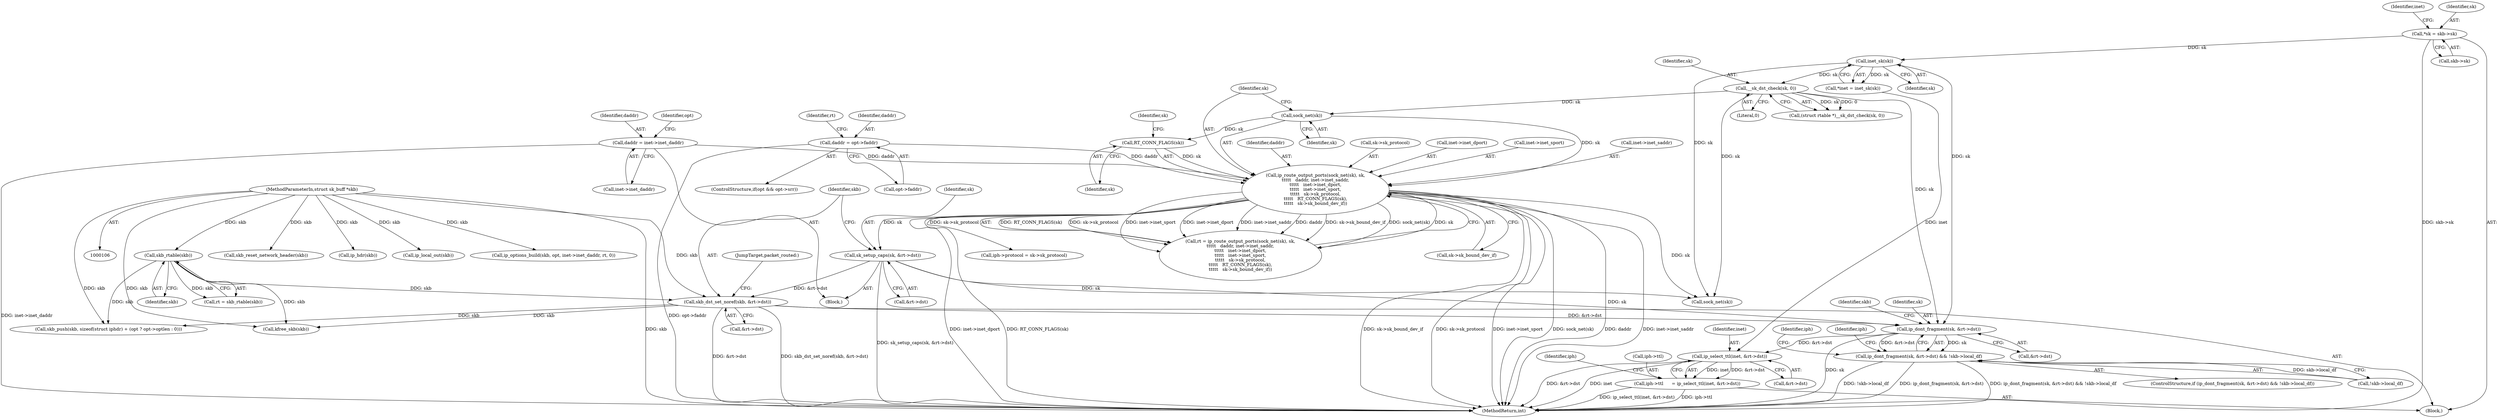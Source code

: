 digraph "1_linux_f6d8bd051c391c1c0458a30b2a7abcd939329259_22@pointer" {
"1000262" [label="(Call,ip_dont_fragment(sk, &rt->dst))"];
"1000143" [label="(Call,__sk_dst_check(sk, 0))"];
"1000118" [label="(Call,inet_sk(sk))"];
"1000110" [label="(Call,*sk = skb->sk)"];
"1000196" [label="(Call,sk_setup_caps(sk, &rt->dst))"];
"1000170" [label="(Call,ip_route_output_ports(sock_net(sk), sk,\n\t\t\t\t\t   daddr, inet->inet_saddr,\n\t\t\t\t\t   inet->inet_dport,\n\t\t\t\t\t   inet->inet_sport,\n\t\t\t\t\t   sk->sk_protocol,\n\t\t\t\t\t   RT_CONN_FLAGS(sk),\n\t\t\t\t\t   sk->sk_bound_dev_if))"];
"1000171" [label="(Call,sock_net(sk))"];
"1000187" [label="(Call,RT_CONN_FLAGS(sk))"];
"1000163" [label="(Call,daddr = opt->faddr)"];
"1000152" [label="(Call,daddr = inet->inet_daddr)"];
"1000202" [label="(Call,skb_dst_set_noref(skb, &rt->dst))"];
"1000132" [label="(Call,skb_rtable(skb))"];
"1000107" [label="(MethodParameterIn,struct sk_buff *skb)"];
"1000261" [label="(Call,ip_dont_fragment(sk, &rt->dst) && !skb->local_df)"];
"1000288" [label="(Call,ip_select_ttl(inet, &rt->dst))"];
"1000284" [label="(Call,iph->ttl      = ip_select_ttl(inet, &rt->dst))"];
"1000281" [label="(Identifier,iph)"];
"1000175" [label="(Call,inet->inet_saddr)"];
"1000157" [label="(ControlStructure,if(opt && opt->srr))"];
"1000154" [label="(Call,inet->inet_daddr)"];
"1000296" [label="(Identifier,iph)"];
"1000141" [label="(Call,(struct rtable *)__sk_dst_check(sk, 0))"];
"1000294" [label="(Call,iph->protocol = sk->sk_protocol)"];
"1000117" [label="(Identifier,inet)"];
"1000119" [label="(Identifier,sk)"];
"1000363" [label="(Call,sock_net(sk))"];
"1000268" [label="(Call,!skb->local_df)"];
"1000110" [label="(Call,*sk = skb->sk)"];
"1000153" [label="(Identifier,daddr)"];
"1000168" [label="(Call,rt = ip_route_output_ports(sock_net(sk), sk,\n\t\t\t\t\t   daddr, inet->inet_saddr,\n\t\t\t\t\t   inet->inet_dport,\n\t\t\t\t\t   inet->inet_sport,\n\t\t\t\t\t   sk->sk_protocol,\n\t\t\t\t\t   RT_CONN_FLAGS(sk),\n\t\t\t\t\t   sk->sk_bound_dev_if))"];
"1000108" [label="(Block,)"];
"1000235" [label="(Call,skb_reset_network_header(skb))"];
"1000163" [label="(Call,daddr = opt->faddr)"];
"1000118" [label="(Call,inet_sk(sk))"];
"1000173" [label="(Identifier,sk)"];
"1000261" [label="(Call,ip_dont_fragment(sk, &rt->dst) && !skb->local_df)"];
"1000203" [label="(Identifier,skb)"];
"1000170" [label="(Call,ip_route_output_ports(sock_net(sk), sk,\n\t\t\t\t\t   daddr, inet->inet_saddr,\n\t\t\t\t\t   inet->inet_dport,\n\t\t\t\t\t   inet->inet_sport,\n\t\t\t\t\t   sk->sk_protocol,\n\t\t\t\t\t   RT_CONN_FLAGS(sk),\n\t\t\t\t\t   sk->sk_bound_dev_if))"];
"1000284" [label="(Call,iph->ttl      = ip_select_ttl(inet, &rt->dst))"];
"1000270" [label="(Identifier,skb)"];
"1000150" [label="(Block,)"];
"1000164" [label="(Identifier,daddr)"];
"1000239" [label="(Call,ip_hdr(skb))"];
"1000111" [label="(Identifier,sk)"];
"1000174" [label="(Identifier,daddr)"];
"1000169" [label="(Identifier,rt)"];
"1000355" [label="(Call,ip_local_out(skb))"];
"1000190" [label="(Identifier,sk)"];
"1000331" [label="(Call,ip_options_build(skb, opt, inet->inet_daddr, rt, 0))"];
"1000112" [label="(Call,skb->sk)"];
"1000165" [label="(Call,opt->faddr)"];
"1000290" [label="(Call,&rt->dst)"];
"1000198" [label="(Call,&rt->dst)"];
"1000133" [label="(Identifier,skb)"];
"1000107" [label="(MethodParameterIn,struct sk_buff *skb)"];
"1000260" [label="(ControlStructure,if (ip_dont_fragment(sk, &rt->dst) && !skb->local_df))"];
"1000274" [label="(Identifier,iph)"];
"1000202" [label="(Call,skb_dst_set_noref(skb, &rt->dst))"];
"1000197" [label="(Identifier,sk)"];
"1000366" [label="(Call,kfree_skb(skb))"];
"1000145" [label="(Literal,0)"];
"1000371" [label="(MethodReturn,int)"];
"1000184" [label="(Call,sk->sk_protocol)"];
"1000189" [label="(Call,sk->sk_bound_dev_if)"];
"1000187" [label="(Call,RT_CONN_FLAGS(sk))"];
"1000152" [label="(Call,daddr = inet->inet_daddr)"];
"1000196" [label="(Call,sk_setup_caps(sk, &rt->dst))"];
"1000263" [label="(Identifier,sk)"];
"1000178" [label="(Call,inet->inet_dport)"];
"1000132" [label="(Call,skb_rtable(skb))"];
"1000116" [label="(Call,*inet = inet_sk(sk))"];
"1000204" [label="(Call,&rt->dst)"];
"1000285" [label="(Call,iph->ttl)"];
"1000288" [label="(Call,ip_select_ttl(inet, &rt->dst))"];
"1000224" [label="(Call,skb_push(skb, sizeof(struct iphdr) + (opt ? opt->optlen : 0)))"];
"1000289" [label="(Identifier,inet)"];
"1000264" [label="(Call,&rt->dst)"];
"1000171" [label="(Call,sock_net(sk))"];
"1000188" [label="(Identifier,sk)"];
"1000130" [label="(Call,rt = skb_rtable(skb))"];
"1000159" [label="(Identifier,opt)"];
"1000143" [label="(Call,__sk_dst_check(sk, 0))"];
"1000181" [label="(Call,inet->inet_sport)"];
"1000208" [label="(JumpTarget,packet_routed:)"];
"1000262" [label="(Call,ip_dont_fragment(sk, &rt->dst))"];
"1000172" [label="(Identifier,sk)"];
"1000144" [label="(Identifier,sk)"];
"1000262" -> "1000261"  [label="AST: "];
"1000262" -> "1000264"  [label="CFG: "];
"1000263" -> "1000262"  [label="AST: "];
"1000264" -> "1000262"  [label="AST: "];
"1000270" -> "1000262"  [label="CFG: "];
"1000261" -> "1000262"  [label="CFG: "];
"1000262" -> "1000371"  [label="DDG: sk"];
"1000262" -> "1000261"  [label="DDG: sk"];
"1000262" -> "1000261"  [label="DDG: &rt->dst"];
"1000143" -> "1000262"  [label="DDG: sk"];
"1000196" -> "1000262"  [label="DDG: sk"];
"1000118" -> "1000262"  [label="DDG: sk"];
"1000202" -> "1000262"  [label="DDG: &rt->dst"];
"1000262" -> "1000288"  [label="DDG: &rt->dst"];
"1000143" -> "1000141"  [label="AST: "];
"1000143" -> "1000145"  [label="CFG: "];
"1000144" -> "1000143"  [label="AST: "];
"1000145" -> "1000143"  [label="AST: "];
"1000141" -> "1000143"  [label="CFG: "];
"1000143" -> "1000141"  [label="DDG: sk"];
"1000143" -> "1000141"  [label="DDG: 0"];
"1000118" -> "1000143"  [label="DDG: sk"];
"1000143" -> "1000171"  [label="DDG: sk"];
"1000143" -> "1000363"  [label="DDG: sk"];
"1000118" -> "1000116"  [label="AST: "];
"1000118" -> "1000119"  [label="CFG: "];
"1000119" -> "1000118"  [label="AST: "];
"1000116" -> "1000118"  [label="CFG: "];
"1000118" -> "1000116"  [label="DDG: sk"];
"1000110" -> "1000118"  [label="DDG: sk"];
"1000118" -> "1000363"  [label="DDG: sk"];
"1000110" -> "1000108"  [label="AST: "];
"1000110" -> "1000112"  [label="CFG: "];
"1000111" -> "1000110"  [label="AST: "];
"1000112" -> "1000110"  [label="AST: "];
"1000117" -> "1000110"  [label="CFG: "];
"1000110" -> "1000371"  [label="DDG: skb->sk"];
"1000196" -> "1000150"  [label="AST: "];
"1000196" -> "1000198"  [label="CFG: "];
"1000197" -> "1000196"  [label="AST: "];
"1000198" -> "1000196"  [label="AST: "];
"1000203" -> "1000196"  [label="CFG: "];
"1000196" -> "1000371"  [label="DDG: sk_setup_caps(sk, &rt->dst)"];
"1000170" -> "1000196"  [label="DDG: sk"];
"1000196" -> "1000202"  [label="DDG: &rt->dst"];
"1000196" -> "1000363"  [label="DDG: sk"];
"1000170" -> "1000168"  [label="AST: "];
"1000170" -> "1000189"  [label="CFG: "];
"1000171" -> "1000170"  [label="AST: "];
"1000173" -> "1000170"  [label="AST: "];
"1000174" -> "1000170"  [label="AST: "];
"1000175" -> "1000170"  [label="AST: "];
"1000178" -> "1000170"  [label="AST: "];
"1000181" -> "1000170"  [label="AST: "];
"1000184" -> "1000170"  [label="AST: "];
"1000187" -> "1000170"  [label="AST: "];
"1000189" -> "1000170"  [label="AST: "];
"1000168" -> "1000170"  [label="CFG: "];
"1000170" -> "1000371"  [label="DDG: inet->inet_dport"];
"1000170" -> "1000371"  [label="DDG: RT_CONN_FLAGS(sk)"];
"1000170" -> "1000371"  [label="DDG: sk->sk_bound_dev_if"];
"1000170" -> "1000371"  [label="DDG: sk->sk_protocol"];
"1000170" -> "1000371"  [label="DDG: inet->inet_sport"];
"1000170" -> "1000371"  [label="DDG: sock_net(sk)"];
"1000170" -> "1000371"  [label="DDG: daddr"];
"1000170" -> "1000371"  [label="DDG: inet->inet_saddr"];
"1000170" -> "1000168"  [label="DDG: RT_CONN_FLAGS(sk)"];
"1000170" -> "1000168"  [label="DDG: sk->sk_protocol"];
"1000170" -> "1000168"  [label="DDG: inet->inet_sport"];
"1000170" -> "1000168"  [label="DDG: inet->inet_dport"];
"1000170" -> "1000168"  [label="DDG: inet->inet_saddr"];
"1000170" -> "1000168"  [label="DDG: daddr"];
"1000170" -> "1000168"  [label="DDG: sk->sk_bound_dev_if"];
"1000170" -> "1000168"  [label="DDG: sock_net(sk)"];
"1000170" -> "1000168"  [label="DDG: sk"];
"1000171" -> "1000170"  [label="DDG: sk"];
"1000187" -> "1000170"  [label="DDG: sk"];
"1000163" -> "1000170"  [label="DDG: daddr"];
"1000152" -> "1000170"  [label="DDG: daddr"];
"1000170" -> "1000294"  [label="DDG: sk->sk_protocol"];
"1000170" -> "1000363"  [label="DDG: sk"];
"1000171" -> "1000172"  [label="CFG: "];
"1000172" -> "1000171"  [label="AST: "];
"1000173" -> "1000171"  [label="CFG: "];
"1000171" -> "1000187"  [label="DDG: sk"];
"1000187" -> "1000188"  [label="CFG: "];
"1000188" -> "1000187"  [label="AST: "];
"1000190" -> "1000187"  [label="CFG: "];
"1000163" -> "1000157"  [label="AST: "];
"1000163" -> "1000165"  [label="CFG: "];
"1000164" -> "1000163"  [label="AST: "];
"1000165" -> "1000163"  [label="AST: "];
"1000169" -> "1000163"  [label="CFG: "];
"1000163" -> "1000371"  [label="DDG: opt->faddr"];
"1000152" -> "1000150"  [label="AST: "];
"1000152" -> "1000154"  [label="CFG: "];
"1000153" -> "1000152"  [label="AST: "];
"1000154" -> "1000152"  [label="AST: "];
"1000159" -> "1000152"  [label="CFG: "];
"1000152" -> "1000371"  [label="DDG: inet->inet_daddr"];
"1000202" -> "1000108"  [label="AST: "];
"1000202" -> "1000204"  [label="CFG: "];
"1000203" -> "1000202"  [label="AST: "];
"1000204" -> "1000202"  [label="AST: "];
"1000208" -> "1000202"  [label="CFG: "];
"1000202" -> "1000371"  [label="DDG: skb_dst_set_noref(skb, &rt->dst)"];
"1000202" -> "1000371"  [label="DDG: &rt->dst"];
"1000132" -> "1000202"  [label="DDG: skb"];
"1000107" -> "1000202"  [label="DDG: skb"];
"1000202" -> "1000224"  [label="DDG: skb"];
"1000202" -> "1000366"  [label="DDG: skb"];
"1000132" -> "1000130"  [label="AST: "];
"1000132" -> "1000133"  [label="CFG: "];
"1000133" -> "1000132"  [label="AST: "];
"1000130" -> "1000132"  [label="CFG: "];
"1000132" -> "1000130"  [label="DDG: skb"];
"1000107" -> "1000132"  [label="DDG: skb"];
"1000132" -> "1000224"  [label="DDG: skb"];
"1000132" -> "1000366"  [label="DDG: skb"];
"1000107" -> "1000106"  [label="AST: "];
"1000107" -> "1000371"  [label="DDG: skb"];
"1000107" -> "1000224"  [label="DDG: skb"];
"1000107" -> "1000235"  [label="DDG: skb"];
"1000107" -> "1000239"  [label="DDG: skb"];
"1000107" -> "1000331"  [label="DDG: skb"];
"1000107" -> "1000355"  [label="DDG: skb"];
"1000107" -> "1000366"  [label="DDG: skb"];
"1000261" -> "1000260"  [label="AST: "];
"1000261" -> "1000268"  [label="CFG: "];
"1000268" -> "1000261"  [label="AST: "];
"1000274" -> "1000261"  [label="CFG: "];
"1000281" -> "1000261"  [label="CFG: "];
"1000261" -> "1000371"  [label="DDG: !skb->local_df"];
"1000261" -> "1000371"  [label="DDG: ip_dont_fragment(sk, &rt->dst)"];
"1000261" -> "1000371"  [label="DDG: ip_dont_fragment(sk, &rt->dst) && !skb->local_df"];
"1000268" -> "1000261"  [label="DDG: skb->local_df"];
"1000288" -> "1000284"  [label="AST: "];
"1000288" -> "1000290"  [label="CFG: "];
"1000289" -> "1000288"  [label="AST: "];
"1000290" -> "1000288"  [label="AST: "];
"1000284" -> "1000288"  [label="CFG: "];
"1000288" -> "1000371"  [label="DDG: &rt->dst"];
"1000288" -> "1000371"  [label="DDG: inet"];
"1000288" -> "1000284"  [label="DDG: inet"];
"1000288" -> "1000284"  [label="DDG: &rt->dst"];
"1000116" -> "1000288"  [label="DDG: inet"];
"1000284" -> "1000108"  [label="AST: "];
"1000285" -> "1000284"  [label="AST: "];
"1000296" -> "1000284"  [label="CFG: "];
"1000284" -> "1000371"  [label="DDG: iph->ttl"];
"1000284" -> "1000371"  [label="DDG: ip_select_ttl(inet, &rt->dst)"];
}
